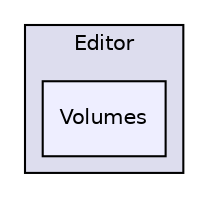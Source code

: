 digraph "F:/gamedev/unity/misc/da_test/Assets/DungeonArchitect/Editor/Volumes" {
  compound=true
  node [ fontsize="10", fontname="Helvetica"];
  edge [ labelfontsize="10", labelfontname="Helvetica"];
  subgraph clusterdir_31cdc67c7faa70c9216c9b78015e1bc4 {
    graph [ bgcolor="#ddddee", pencolor="black", label="Editor" fontname="Helvetica", fontsize="10", URL="dir_31cdc67c7faa70c9216c9b78015e1bc4.html"]
  dir_e7f90939b019fd0dbfe2c3c8729f2939 [shape=box, label="Volumes", style="filled", fillcolor="#eeeeff", pencolor="black", URL="dir_e7f90939b019fd0dbfe2c3c8729f2939.html"];
  }
}
